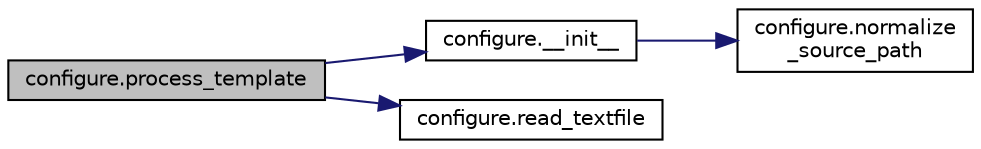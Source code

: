 digraph "configure.process_template"
{
  edge [fontname="Helvetica",fontsize="10",labelfontname="Helvetica",labelfontsize="10"];
  node [fontname="Helvetica",fontsize="10",shape=record];
  rankdir="LR";
  Node38 [label="configure.process_template",height=0.2,width=0.4,color="black", fillcolor="grey75", style="filled", fontcolor="black"];
  Node38 -> Node39 [color="midnightblue",fontsize="10",style="solid",fontname="Helvetica"];
  Node39 [label="configure.__init__",height=0.2,width=0.4,color="black", fillcolor="white", style="filled",URL="$namespaceconfigure.html#a572a526cccb7574a72a8b283811706a1"];
  Node39 -> Node40 [color="midnightblue",fontsize="10",style="solid",fontname="Helvetica"];
  Node40 [label="configure.normalize\l_source_path",height=0.2,width=0.4,color="black", fillcolor="white", style="filled",URL="$namespaceconfigure.html#a60af6ffd74cbefc9b8125d9e0d94f003"];
  Node38 -> Node41 [color="midnightblue",fontsize="10",style="solid",fontname="Helvetica"];
  Node41 [label="configure.read_textfile",height=0.2,width=0.4,color="black", fillcolor="white", style="filled",URL="$namespaceconfigure.html#a759d51888d7834a21084790c8e819889"];
}
